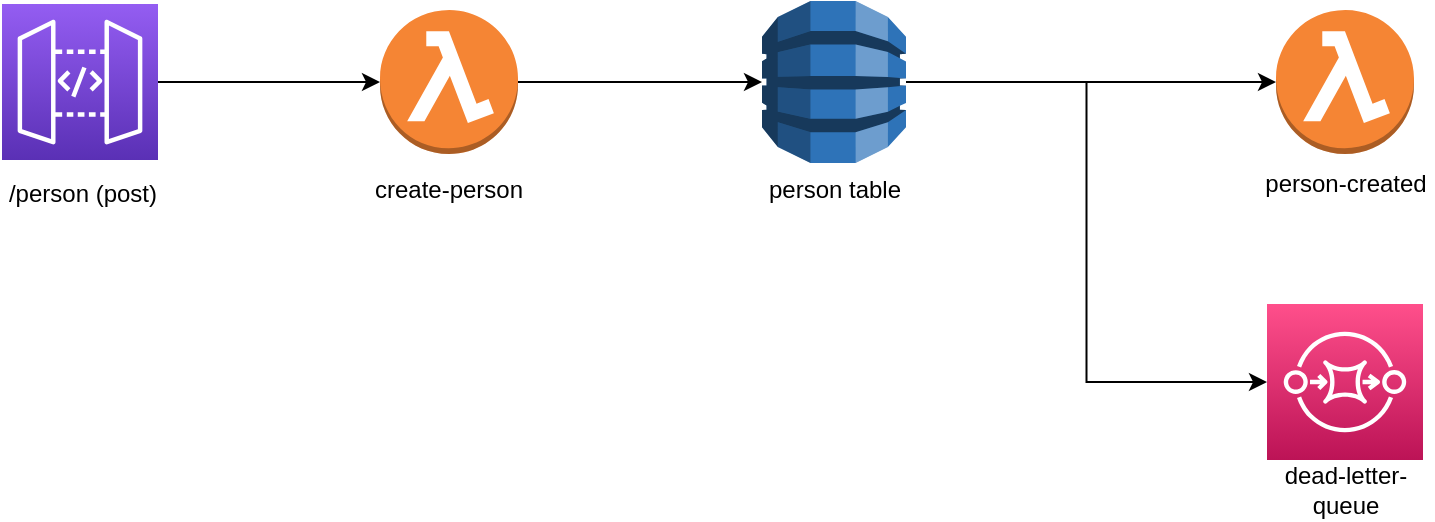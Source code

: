 <mxfile version="17.4.6" type="device"><diagram id="CE0mev1WxW6dHX518qwi" name="Page-1"><mxGraphModel dx="901" dy="620" grid="1" gridSize="10" guides="1" tooltips="1" connect="1" arrows="1" fold="1" page="1" pageScale="1" pageWidth="827" pageHeight="1169" math="0" shadow="0"><root><mxCell id="0"/><mxCell id="1" parent="0"/><mxCell id="eest-uOv-tdR300a8mmV-4" style="edgeStyle=orthogonalEdgeStyle;rounded=0;orthogonalLoop=1;jettySize=auto;html=1;exitX=1;exitY=0.5;exitDx=0;exitDy=0;exitPerimeter=0;entryX=0;entryY=0.5;entryDx=0;entryDy=0;entryPerimeter=0;" edge="1" parent="1" source="eest-uOv-tdR300a8mmV-1" target="eest-uOv-tdR300a8mmV-2"><mxGeometry relative="1" as="geometry"/></mxCell><mxCell id="eest-uOv-tdR300a8mmV-1" value="" style="sketch=0;points=[[0,0,0],[0.25,0,0],[0.5,0,0],[0.75,0,0],[1,0,0],[0,1,0],[0.25,1,0],[0.5,1,0],[0.75,1,0],[1,1,0],[0,0.25,0],[0,0.5,0],[0,0.75,0],[1,0.25,0],[1,0.5,0],[1,0.75,0]];outlineConnect=0;fontColor=#232F3E;gradientColor=#945DF2;gradientDirection=north;fillColor=#5A30B5;strokeColor=#ffffff;dashed=0;verticalLabelPosition=bottom;verticalAlign=top;align=center;html=1;fontSize=12;fontStyle=0;aspect=fixed;shape=mxgraph.aws4.resourceIcon;resIcon=mxgraph.aws4.api_gateway;" vertex="1" parent="1"><mxGeometry x="190" y="120" width="78" height="78" as="geometry"/></mxCell><mxCell id="eest-uOv-tdR300a8mmV-5" style="edgeStyle=orthogonalEdgeStyle;rounded=0;orthogonalLoop=1;jettySize=auto;html=1;exitX=1;exitY=0.5;exitDx=0;exitDy=0;exitPerimeter=0;" edge="1" parent="1" source="eest-uOv-tdR300a8mmV-2" target="eest-uOv-tdR300a8mmV-3"><mxGeometry relative="1" as="geometry"/></mxCell><mxCell id="eest-uOv-tdR300a8mmV-2" value="" style="outlineConnect=0;dashed=0;verticalLabelPosition=bottom;verticalAlign=top;align=center;html=1;shape=mxgraph.aws3.lambda_function;fillColor=#F58534;gradientColor=none;" vertex="1" parent="1"><mxGeometry x="379" y="123" width="69" height="72" as="geometry"/></mxCell><mxCell id="eest-uOv-tdR300a8mmV-7" style="edgeStyle=orthogonalEdgeStyle;rounded=0;orthogonalLoop=1;jettySize=auto;html=1;exitX=1;exitY=0.5;exitDx=0;exitDy=0;exitPerimeter=0;" edge="1" parent="1" source="eest-uOv-tdR300a8mmV-3" target="eest-uOv-tdR300a8mmV-6"><mxGeometry relative="1" as="geometry"/></mxCell><mxCell id="eest-uOv-tdR300a8mmV-9" style="edgeStyle=orthogonalEdgeStyle;rounded=0;orthogonalLoop=1;jettySize=auto;html=1;exitX=1;exitY=0.5;exitDx=0;exitDy=0;exitPerimeter=0;entryX=0;entryY=0.5;entryDx=0;entryDy=0;entryPerimeter=0;" edge="1" parent="1" source="eest-uOv-tdR300a8mmV-3" target="eest-uOv-tdR300a8mmV-8"><mxGeometry relative="1" as="geometry"/></mxCell><mxCell id="eest-uOv-tdR300a8mmV-3" value="" style="outlineConnect=0;dashed=0;verticalLabelPosition=bottom;verticalAlign=top;align=center;html=1;shape=mxgraph.aws3.dynamo_db;fillColor=#2E73B8;gradientColor=none;" vertex="1" parent="1"><mxGeometry x="570" y="118.5" width="72" height="81" as="geometry"/></mxCell><mxCell id="eest-uOv-tdR300a8mmV-6" value="" style="outlineConnect=0;dashed=0;verticalLabelPosition=bottom;verticalAlign=top;align=center;html=1;shape=mxgraph.aws3.lambda_function;fillColor=#F58534;gradientColor=none;" vertex="1" parent="1"><mxGeometry x="827" y="123" width="69" height="72" as="geometry"/></mxCell><mxCell id="eest-uOv-tdR300a8mmV-8" value="" style="sketch=0;points=[[0,0,0],[0.25,0,0],[0.5,0,0],[0.75,0,0],[1,0,0],[0,1,0],[0.25,1,0],[0.5,1,0],[0.75,1,0],[1,1,0],[0,0.25,0],[0,0.5,0],[0,0.75,0],[1,0.25,0],[1,0.5,0],[1,0.75,0]];outlineConnect=0;fontColor=#232F3E;gradientColor=#FF4F8B;gradientDirection=north;fillColor=#BC1356;strokeColor=#ffffff;dashed=0;verticalLabelPosition=bottom;verticalAlign=top;align=center;html=1;fontSize=12;fontStyle=0;aspect=fixed;shape=mxgraph.aws4.resourceIcon;resIcon=mxgraph.aws4.sqs;" vertex="1" parent="1"><mxGeometry x="822.5" y="270" width="78" height="78" as="geometry"/></mxCell><mxCell id="eest-uOv-tdR300a8mmV-10" value="/person (post)" style="text;html=1;strokeColor=none;fillColor=none;align=center;verticalAlign=middle;whiteSpace=wrap;rounded=0;" vertex="1" parent="1"><mxGeometry x="190" y="199.5" width="81" height="30" as="geometry"/></mxCell><mxCell id="eest-uOv-tdR300a8mmV-11" value="create-person" style="text;html=1;strokeColor=none;fillColor=none;align=center;verticalAlign=middle;whiteSpace=wrap;rounded=0;" vertex="1" parent="1"><mxGeometry x="373" y="198" width="81" height="30" as="geometry"/></mxCell><mxCell id="eest-uOv-tdR300a8mmV-12" value="person-created" style="text;html=1;strokeColor=none;fillColor=none;align=center;verticalAlign=middle;whiteSpace=wrap;rounded=0;" vertex="1" parent="1"><mxGeometry x="817.75" y="195" width="87.5" height="30" as="geometry"/></mxCell><mxCell id="eest-uOv-tdR300a8mmV-13" value="dead-letter-queue" style="text;html=1;strokeColor=none;fillColor=none;align=center;verticalAlign=middle;whiteSpace=wrap;rounded=0;" vertex="1" parent="1"><mxGeometry x="817.75" y="348" width="87.5" height="30" as="geometry"/></mxCell><mxCell id="eest-uOv-tdR300a8mmV-14" value="person table" style="text;html=1;strokeColor=none;fillColor=none;align=center;verticalAlign=middle;whiteSpace=wrap;rounded=0;" vertex="1" parent="1"><mxGeometry x="565.5" y="198" width="81" height="30" as="geometry"/></mxCell></root></mxGraphModel></diagram></mxfile>
